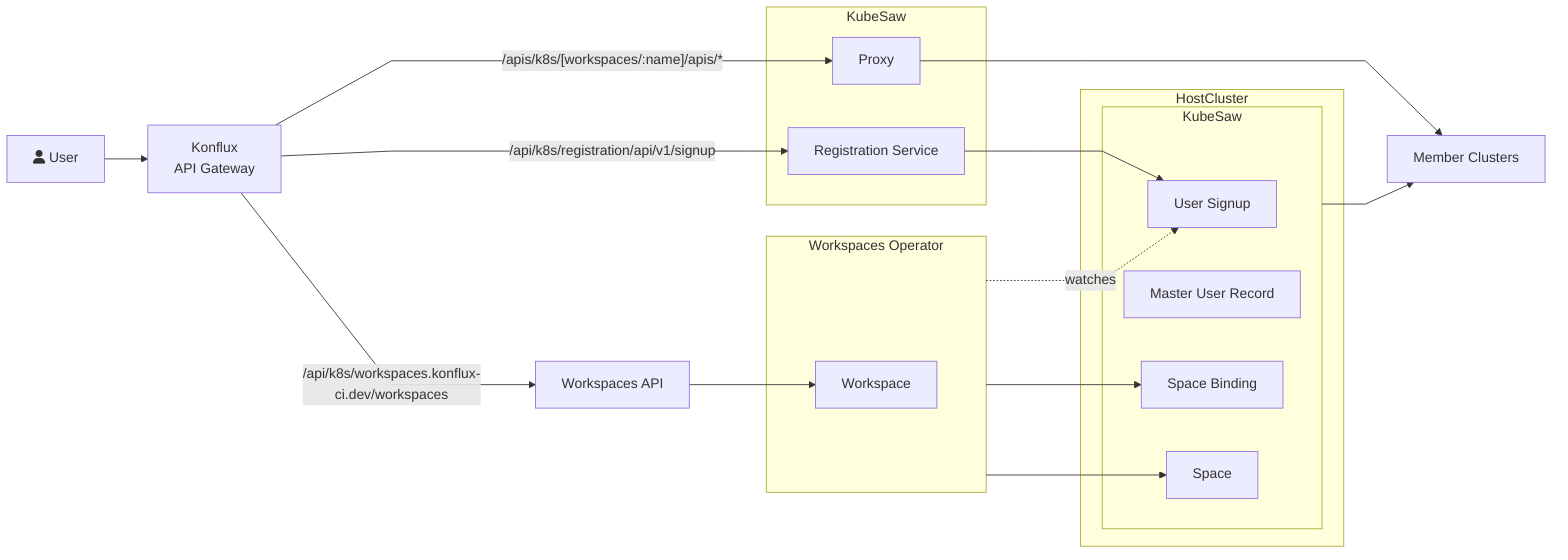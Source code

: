 flowchart LR

  U["fa:fa-user User"]
  AG["Konflux 
  API Gateway"]
  WA["Workspaces API"]
  MC["Member Clusters"]

  subgraph KS["KubeSaw"]
    direction TB
    RS["Registration Service"]
    P["Proxy"]
  end

  subgraph WO["Workspaces Operator"]
    direction TB
    W["Workspace"]
  end

  subgraph HostCluster
    direction TB
    subgraph KubeSaw
      direction TB
      US["User Signup"]
      MUR["Master User Record"]
      SB["Space Binding"]
      S["Space"]
    end
  end


  U --> AG
  AG -- "/api/k8s/registration/api/v1/signup" --> RS
  AG -- "/api/k8s/workspaces.konflux-ci.dev/workspaces" --> WA
  AG -- "/apis/k8s/[workspaces/:name]/apis/*" --> P

  RS --> US
  WO --> S
  WO --> SB
  WO -. "watches" .-> US

  WA --> W

  P --> MC
  KubeSaw --> MC
  
%%{init: {'flowchart': {'curve': 'linear'}}}%%